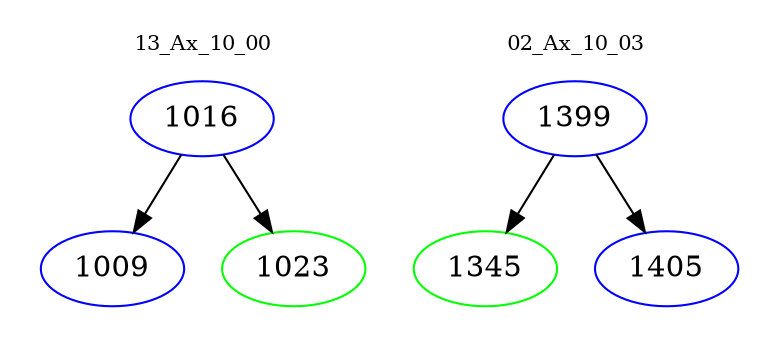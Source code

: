 digraph{
subgraph cluster_0 {
color = white
label = "13_Ax_10_00";
fontsize=10;
T0_1016 [label="1016", color="blue"]
T0_1016 -> T0_1009 [color="black"]
T0_1009 [label="1009", color="blue"]
T0_1016 -> T0_1023 [color="black"]
T0_1023 [label="1023", color="green"]
}
subgraph cluster_1 {
color = white
label = "02_Ax_10_03";
fontsize=10;
T1_1399 [label="1399", color="blue"]
T1_1399 -> T1_1345 [color="black"]
T1_1345 [label="1345", color="green"]
T1_1399 -> T1_1405 [color="black"]
T1_1405 [label="1405", color="blue"]
}
}
